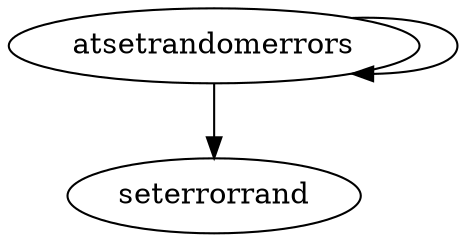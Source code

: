 /* Created by mdot for Matlab */
digraph m2html {
  atsetrandomerrors -> atsetrandomerrors;
  atsetrandomerrors -> seterrorrand;

  atsetrandomerrors [URL="atsetrandomerrors.html"];
  seterrorrand [URL="seterrorrand.html"];
}